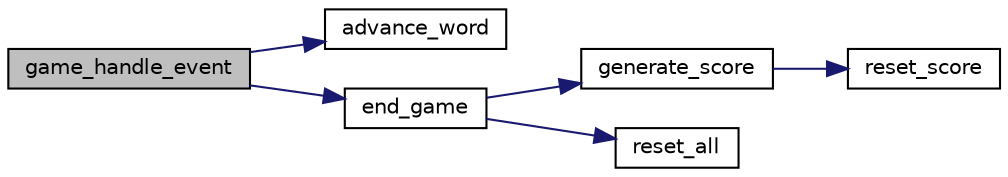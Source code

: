 digraph "game_handle_event"
{
 // LATEX_PDF_SIZE
  edge [fontname="Helvetica",fontsize="10",labelfontname="Helvetica",labelfontsize="10"];
  node [fontname="Helvetica",fontsize="10",shape=record];
  rankdir="LR";
  Node1 [label="game_handle_event",height=0.2,width=0.4,color="black", fillcolor="grey75", style="filled", fontcolor="black",tooltip="Handles game events."];
  Node1 -> Node2 [color="midnightblue",fontsize="10",style="solid",fontname="Helvetica"];
  Node2 [label="advance_word",height=0.2,width=0.4,color="black", fillcolor="white", style="filled",URL="$game_8c.html#a87f7f186ce51c4572e1fcafdc224f50f",tooltip="Advances to the next word."];
  Node1 -> Node3 [color="midnightblue",fontsize="10",style="solid",fontname="Helvetica"];
  Node3 [label="end_game",height=0.2,width=0.4,color="black", fillcolor="white", style="filled",URL="$game_8c.html#a4202fa5c5191c7e387d7570da6c8cd8c",tooltip="Ends the game. Generates the score and resets all the variables."];
  Node3 -> Node4 [color="midnightblue",fontsize="10",style="solid",fontname="Helvetica"];
  Node4 [label="generate_score",height=0.2,width=0.4,color="black", fillcolor="white", style="filled",URL="$gameover_8c.html#a198f970ec5b1eaaa5ce6b03594645577",tooltip="Generates the player's final score. The final score is based on the number of correct words,..."];
  Node4 -> Node5 [color="midnightblue",fontsize="10",style="solid",fontname="Helvetica"];
  Node5 [label="reset_score",height=0.2,width=0.4,color="black", fillcolor="white", style="filled",URL="$gameover_8c.html#aaf42193539144c0966542d7da8965c7b",tooltip="Resets the score."];
  Node3 -> Node6 [color="midnightblue",fontsize="10",style="solid",fontname="Helvetica"];
  Node6 [label="reset_all",height=0.2,width=0.4,color="black", fillcolor="white", style="filled",URL="$game_8c.html#a265da85056f5eee8bcc6ade9b333480c",tooltip="Resets all the variables."];
}
